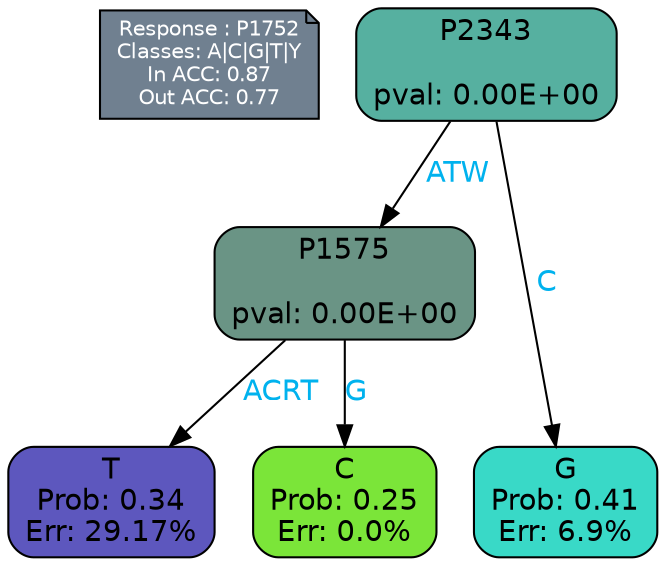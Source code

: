 digraph Tree {
node [shape=box, style="filled, rounded", color="black", fontname=helvetica] ;
graph [ranksep=equally, splines=polylines, bgcolor=transparent, dpi=600] ;
edge [fontname=helvetica] ;
LEGEND [label="Response : P1752
Classes: A|C|G|T|Y
In ACC: 0.87
Out ACC: 0.77
",shape=note,align=left,style=filled,fillcolor="slategray",fontcolor="white",fontsize=10];1 [label="P2343

pval: 0.00E+00", fillcolor="#56b0a0"] ;
2 [label="P1575

pval: 0.00E+00", fillcolor="#6a9485"] ;
3 [label="T
Prob: 0.34
Err: 29.17%", fillcolor="#5d57be"] ;
4 [label="C
Prob: 0.25
Err: 0.0%", fillcolor="#7be539"] ;
5 [label="G
Prob: 0.41
Err: 6.9%", fillcolor="#39d9c7"] ;
1 -> 2 [label="ATW",fontcolor=deepskyblue2] ;
1 -> 5 [label="C",fontcolor=deepskyblue2] ;
2 -> 3 [label="ACRT",fontcolor=deepskyblue2] ;
2 -> 4 [label="G",fontcolor=deepskyblue2] ;
{rank = same; 3;4;5;}{rank = same; LEGEND;1;}}